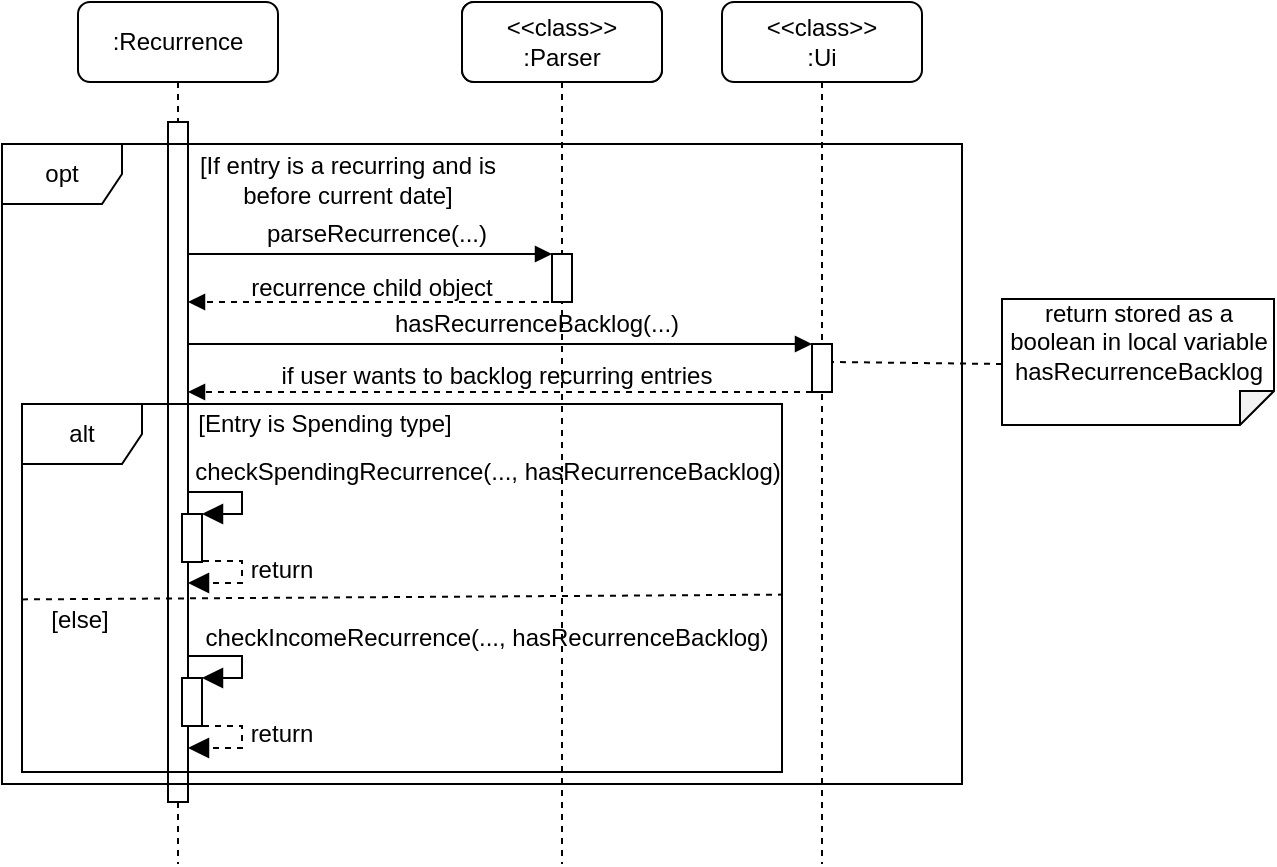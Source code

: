 <mxGraphModel dx="874" dy="589" grid="1" gridSize="10" guides="1" tooltips="1" connect="1" arrows="1" fold="1" page="1" pageScale="1" pageWidth="827" pageHeight="1169" math="0" shadow="0">
  <root>
    <mxCell id="0" />
    <mxCell id="1" parent="0" />
    <mxCell id="n31YsCNTiU6jXU0wt-2B-1" value=":Recurrence" style="shape=umlLifeline;rounded=1;perimeter=lifelinePerimeter;whiteSpace=wrap;html=1;container=0;dropTarget=0;collapsible=0;recursiveResize=0;outlineConnect=0;portConstraint=eastwest;newEdgeStyle={&quot;edgeStyle&quot;:&quot;elbowEdgeStyle&quot;,&quot;elbow&quot;:&quot;vertical&quot;,&quot;curved&quot;:0,&quot;rounded&quot;:0};" vertex="1" parent="1">
      <mxGeometry x="58" y="59" width="100" height="431" as="geometry" />
    </mxCell>
    <mxCell id="n31YsCNTiU6jXU0wt-2B-2" value="" style="html=1;points=[];perimeter=orthogonalPerimeter;outlineConnect=0;targetShapes=umlLifeline;portConstraint=eastwest;newEdgeStyle={&quot;edgeStyle&quot;:&quot;elbowEdgeStyle&quot;,&quot;elbow&quot;:&quot;vertical&quot;,&quot;curved&quot;:0,&quot;rounded&quot;:0};" vertex="1" parent="n31YsCNTiU6jXU0wt-2B-1">
      <mxGeometry x="45" y="60" width="10" height="340" as="geometry" />
    </mxCell>
    <mxCell id="n31YsCNTiU6jXU0wt-2B-23" value="" style="html=1;points=[];perimeter=orthogonalPerimeter;outlineConnect=0;targetShapes=umlLifeline;portConstraint=eastwest;newEdgeStyle={&quot;edgeStyle&quot;:&quot;elbowEdgeStyle&quot;,&quot;elbow&quot;:&quot;vertical&quot;,&quot;curved&quot;:0,&quot;rounded&quot;:0};" vertex="1" parent="n31YsCNTiU6jXU0wt-2B-1">
      <mxGeometry x="52" y="338" width="10" height="24" as="geometry" />
    </mxCell>
    <mxCell id="n31YsCNTiU6jXU0wt-2B-3" value="opt" style="shape=umlFrame;whiteSpace=wrap;html=1;pointerEvents=0;" vertex="1" parent="1">
      <mxGeometry x="20" y="130" width="480" height="320" as="geometry" />
    </mxCell>
    <mxCell id="n31YsCNTiU6jXU0wt-2B-4" value="[If entry is a recurring and is before current date]" style="text;html=1;align=center;verticalAlign=middle;whiteSpace=wrap;rounded=0;" vertex="1" parent="1">
      <mxGeometry x="105" y="133" width="176" height="30" as="geometry" />
    </mxCell>
    <mxCell id="n31YsCNTiU6jXU0wt-2B-6" value="" style="endArrow=block;html=1;rounded=0;endFill=1;" edge="1" parent="1">
      <mxGeometry width="50" height="50" relative="1" as="geometry">
        <mxPoint x="113" y="185" as="sourcePoint" />
        <mxPoint x="295" y="185" as="targetPoint" />
      </mxGeometry>
    </mxCell>
    <mxCell id="n31YsCNTiU6jXU0wt-2B-7" value="&amp;lt;&amp;lt;class&amp;gt;&amp;gt;&lt;br&gt;:Parser" style="shape=umlLifeline;rounded=1;perimeter=lifelinePerimeter;whiteSpace=wrap;html=1;container=0;dropTarget=0;collapsible=0;recursiveResize=0;outlineConnect=0;portConstraint=eastwest;newEdgeStyle={&quot;edgeStyle&quot;:&quot;elbowEdgeStyle&quot;,&quot;elbow&quot;:&quot;vertical&quot;,&quot;curved&quot;:0,&quot;rounded&quot;:0};" vertex="1" parent="1">
      <mxGeometry x="250" y="59" width="100" height="431" as="geometry" />
    </mxCell>
    <mxCell id="n31YsCNTiU6jXU0wt-2B-8" value="" style="html=1;points=[];perimeter=orthogonalPerimeter;outlineConnect=0;targetShapes=umlLifeline;portConstraint=eastwest;newEdgeStyle={&quot;edgeStyle&quot;:&quot;elbowEdgeStyle&quot;,&quot;elbow&quot;:&quot;vertical&quot;,&quot;curved&quot;:0,&quot;rounded&quot;:0};" vertex="1" parent="n31YsCNTiU6jXU0wt-2B-7">
      <mxGeometry x="45" y="126" width="10" height="24" as="geometry" />
    </mxCell>
    <mxCell id="n31YsCNTiU6jXU0wt-2B-9" value="parseRecurrence(...)" style="text;html=1;align=center;verticalAlign=middle;whiteSpace=wrap;rounded=0;" vertex="1" parent="1">
      <mxGeometry x="70" y="165" width="275" height="20" as="geometry" />
    </mxCell>
    <mxCell id="n31YsCNTiU6jXU0wt-2B-10" value="" style="endArrow=block;dashed=1;html=1;rounded=0;endFill=1;" edge="1" parent="1" source="n31YsCNTiU6jXU0wt-2B-7">
      <mxGeometry width="50" height="50" relative="1" as="geometry">
        <mxPoint x="150" y="209" as="sourcePoint" />
        <mxPoint x="113" y="209" as="targetPoint" />
      </mxGeometry>
    </mxCell>
    <mxCell id="n31YsCNTiU6jXU0wt-2B-11" value="recurrence child object" style="text;html=1;align=center;verticalAlign=middle;whiteSpace=wrap;rounded=0;" vertex="1" parent="1">
      <mxGeometry x="120" y="190" width="170" height="24" as="geometry" />
    </mxCell>
    <mxCell id="n31YsCNTiU6jXU0wt-2B-12" value="" style="endArrow=block;html=1;rounded=0;endFill=1;" edge="1" parent="1" target="n31YsCNTiU6jXU0wt-2B-16">
      <mxGeometry width="50" height="50" relative="1" as="geometry">
        <mxPoint x="113" y="230" as="sourcePoint" />
        <mxPoint x="295" y="230" as="targetPoint" />
      </mxGeometry>
    </mxCell>
    <mxCell id="n31YsCNTiU6jXU0wt-2B-13" value="&amp;lt;&amp;lt;class&amp;gt;&amp;gt;&lt;br&gt;:Parser" style="shape=umlLifeline;rounded=1;perimeter=lifelinePerimeter;whiteSpace=wrap;html=1;container=0;dropTarget=0;collapsible=0;recursiveResize=0;outlineConnect=0;portConstraint=eastwest;newEdgeStyle={&quot;edgeStyle&quot;:&quot;elbowEdgeStyle&quot;,&quot;elbow&quot;:&quot;vertical&quot;,&quot;curved&quot;:0,&quot;rounded&quot;:0};" vertex="1" parent="1">
      <mxGeometry x="250" y="59" width="100" height="431" as="geometry" />
    </mxCell>
    <mxCell id="n31YsCNTiU6jXU0wt-2B-14" value="" style="html=1;points=[];perimeter=orthogonalPerimeter;outlineConnect=0;targetShapes=umlLifeline;portConstraint=eastwest;newEdgeStyle={&quot;edgeStyle&quot;:&quot;elbowEdgeStyle&quot;,&quot;elbow&quot;:&quot;vertical&quot;,&quot;curved&quot;:0,&quot;rounded&quot;:0};" vertex="1" parent="n31YsCNTiU6jXU0wt-2B-13">
      <mxGeometry x="45" y="126" width="10" height="24" as="geometry" />
    </mxCell>
    <mxCell id="n31YsCNTiU6jXU0wt-2B-15" value="&amp;lt;&amp;lt;class&amp;gt;&amp;gt;&lt;br&gt;:Ui" style="shape=umlLifeline;rounded=1;perimeter=lifelinePerimeter;whiteSpace=wrap;html=1;container=0;dropTarget=0;collapsible=0;recursiveResize=0;outlineConnect=0;portConstraint=eastwest;newEdgeStyle={&quot;edgeStyle&quot;:&quot;elbowEdgeStyle&quot;,&quot;elbow&quot;:&quot;vertical&quot;,&quot;curved&quot;:0,&quot;rounded&quot;:0};" vertex="1" parent="1">
      <mxGeometry x="380" y="59" width="100" height="431" as="geometry" />
    </mxCell>
    <mxCell id="n31YsCNTiU6jXU0wt-2B-16" value="" style="html=1;points=[];perimeter=orthogonalPerimeter;outlineConnect=0;targetShapes=umlLifeline;portConstraint=eastwest;newEdgeStyle={&quot;edgeStyle&quot;:&quot;elbowEdgeStyle&quot;,&quot;elbow&quot;:&quot;vertical&quot;,&quot;curved&quot;:0,&quot;rounded&quot;:0};" vertex="1" parent="n31YsCNTiU6jXU0wt-2B-15">
      <mxGeometry x="45" y="171" width="10" height="24" as="geometry" />
    </mxCell>
    <mxCell id="n31YsCNTiU6jXU0wt-2B-17" value="hasRecurrenceBacklog(...)" style="text;html=1;align=center;verticalAlign=middle;whiteSpace=wrap;rounded=0;" vertex="1" parent="1">
      <mxGeometry x="150" y="210" width="275" height="20" as="geometry" />
    </mxCell>
    <mxCell id="n31YsCNTiU6jXU0wt-2B-18" value="" style="endArrow=block;dashed=1;html=1;rounded=0;endFill=1;" edge="1" parent="1" source="n31YsCNTiU6jXU0wt-2B-16">
      <mxGeometry width="50" height="50" relative="1" as="geometry">
        <mxPoint x="300" y="254" as="sourcePoint" />
        <mxPoint x="113" y="254" as="targetPoint" />
      </mxGeometry>
    </mxCell>
    <mxCell id="n31YsCNTiU6jXU0wt-2B-19" value="if user wants to backlog recurring entries" style="text;html=1;align=center;verticalAlign=middle;whiteSpace=wrap;rounded=0;" vertex="1" parent="1">
      <mxGeometry x="130" y="236" width="275" height="20" as="geometry" />
    </mxCell>
    <mxCell id="n31YsCNTiU6jXU0wt-2B-20" value="alt" style="shape=umlFrame;whiteSpace=wrap;html=1;pointerEvents=0;" vertex="1" parent="1">
      <mxGeometry x="30" y="260" width="380" height="184" as="geometry" />
    </mxCell>
    <mxCell id="n31YsCNTiU6jXU0wt-2B-21" value="" style="endArrow=none;dashed=1;html=1;rounded=0;exitX=0;exitY=0.531;exitDx=0;exitDy=0;exitPerimeter=0;entryX=1;entryY=0.518;entryDx=0;entryDy=0;entryPerimeter=0;" edge="1" parent="1" source="n31YsCNTiU6jXU0wt-2B-20" target="n31YsCNTiU6jXU0wt-2B-20">
      <mxGeometry width="50" height="50" relative="1" as="geometry">
        <mxPoint x="200" y="284" as="sourcePoint" />
        <mxPoint x="250" y="234" as="targetPoint" />
      </mxGeometry>
    </mxCell>
    <mxCell id="n31YsCNTiU6jXU0wt-2B-22" value="" style="html=1;points=[];perimeter=orthogonalPerimeter;outlineConnect=0;targetShapes=umlLifeline;portConstraint=eastwest;newEdgeStyle={&quot;edgeStyle&quot;:&quot;elbowEdgeStyle&quot;,&quot;elbow&quot;:&quot;vertical&quot;,&quot;curved&quot;:0,&quot;rounded&quot;:0};" vertex="1" parent="1">
      <mxGeometry x="110" y="315" width="10" height="24" as="geometry" />
    </mxCell>
    <mxCell id="n31YsCNTiU6jXU0wt-2B-25" value="" style="edgeStyle=elbowEdgeStyle;elbow=horizontal;endArrow=block;html=1;curved=0;rounded=0;endSize=8;startSize=8;endFill=1;" edge="1" parent="1">
      <mxGeometry width="50" height="50" relative="1" as="geometry">
        <mxPoint x="113" y="304" as="sourcePoint" />
        <mxPoint x="120" y="315" as="targetPoint" />
        <Array as="points">
          <mxPoint x="140" y="304" />
        </Array>
      </mxGeometry>
    </mxCell>
    <mxCell id="n31YsCNTiU6jXU0wt-2B-27" value="checkSpendingRecurrence(..., hasRecurrenceBacklog)" style="text;html=1;align=center;verticalAlign=middle;whiteSpace=wrap;rounded=0;" vertex="1" parent="1">
      <mxGeometry x="113" y="284" width="300" height="20" as="geometry" />
    </mxCell>
    <mxCell id="n31YsCNTiU6jXU0wt-2B-28" value="checkIncomeRecurrence(..., hasRecurrenceBacklog)" style="text;html=1;align=center;verticalAlign=middle;whiteSpace=wrap;rounded=0;" vertex="1" parent="1">
      <mxGeometry x="110" y="367" width="305" height="20" as="geometry" />
    </mxCell>
    <mxCell id="n31YsCNTiU6jXU0wt-2B-29" value="" style="edgeStyle=elbowEdgeStyle;elbow=horizontal;endArrow=block;html=1;curved=0;rounded=0;endSize=8;startSize=8;endFill=1;" edge="1" parent="1">
      <mxGeometry width="50" height="50" relative="1" as="geometry">
        <mxPoint x="113" y="386" as="sourcePoint" />
        <mxPoint x="120" y="397" as="targetPoint" />
        <Array as="points">
          <mxPoint x="140" y="436" />
        </Array>
      </mxGeometry>
    </mxCell>
    <mxCell id="n31YsCNTiU6jXU0wt-2B-30" value="" style="edgeStyle=elbowEdgeStyle;elbow=horizontal;endArrow=block;html=1;curved=0;rounded=0;endSize=8;startSize=8;endFill=1;entryX=0.954;entryY=0.557;entryDx=0;entryDy=0;entryPerimeter=0;dashed=1;" edge="1" parent="1">
      <mxGeometry width="50" height="50" relative="1" as="geometry">
        <mxPoint x="120.5" y="421" as="sourcePoint" />
        <mxPoint x="113" y="432" as="targetPoint" />
        <Array as="points">
          <mxPoint x="140" y="421" />
        </Array>
      </mxGeometry>
    </mxCell>
    <mxCell id="n31YsCNTiU6jXU0wt-2B-31" value="return" style="text;html=1;align=center;verticalAlign=middle;whiteSpace=wrap;rounded=0;" vertex="1" parent="1">
      <mxGeometry x="130" y="328" width="60" height="30" as="geometry" />
    </mxCell>
    <mxCell id="n31YsCNTiU6jXU0wt-2B-32" value="return" style="text;html=1;align=center;verticalAlign=middle;whiteSpace=wrap;rounded=0;" vertex="1" parent="1">
      <mxGeometry x="130" y="410" width="60" height="30" as="geometry" />
    </mxCell>
    <mxCell id="OJMAOMR2wSrAp2I7YGGj-1" value="" style="shape=note;whiteSpace=wrap;html=1;backgroundOutline=1;darkOpacity=0.05;rotation=-90;flipV=1;flipH=1;fontSize=12;size=17;" vertex="1" parent="1">
      <mxGeometry x="556.5" y="171" width="63" height="136" as="geometry" />
    </mxCell>
    <mxCell id="OJMAOMR2wSrAp2I7YGGj-2" value="return stored as a boolean in local variable hasRecurrenceBacklog" style="text;html=1;align=center;verticalAlign=middle;whiteSpace=wrap;rounded=0;" vertex="1" parent="1">
      <mxGeometry x="519.5" y="214" width="137" height="30" as="geometry" />
    </mxCell>
    <mxCell id="OJMAOMR2wSrAp2I7YGGj-3" value="" style="endArrow=none;dashed=1;html=1;rounded=0;" edge="1" parent="1">
      <mxGeometry width="50" height="50" relative="1" as="geometry">
        <mxPoint x="520" y="240" as="sourcePoint" />
        <mxPoint x="435.167" y="239" as="targetPoint" />
      </mxGeometry>
    </mxCell>
    <mxCell id="OJMAOMR2wSrAp2I7YGGj-4" value="" style="edgeStyle=elbowEdgeStyle;elbow=horizontal;endArrow=block;html=1;curved=0;rounded=0;endSize=8;startSize=8;endFill=1;entryX=0.954;entryY=0.557;entryDx=0;entryDy=0;entryPerimeter=0;dashed=1;" edge="1" parent="1">
      <mxGeometry width="50" height="50" relative="1" as="geometry">
        <mxPoint x="120.5" y="338.5" as="sourcePoint" />
        <mxPoint x="113" y="349.5" as="targetPoint" />
        <Array as="points">
          <mxPoint x="140" y="338.5" />
        </Array>
      </mxGeometry>
    </mxCell>
    <mxCell id="OJMAOMR2wSrAp2I7YGGj-5" value="[else]" style="text;html=1;align=center;verticalAlign=middle;whiteSpace=wrap;rounded=0;" vertex="1" parent="1">
      <mxGeometry x="29" y="361" width="60" height="13" as="geometry" />
    </mxCell>
    <mxCell id="OJMAOMR2wSrAp2I7YGGj-6" value="[Entry is Spending type]" style="text;html=1;align=center;verticalAlign=middle;whiteSpace=wrap;rounded=0;" vertex="1" parent="1">
      <mxGeometry x="114" y="263" width="135" height="13" as="geometry" />
    </mxCell>
  </root>
</mxGraphModel>
